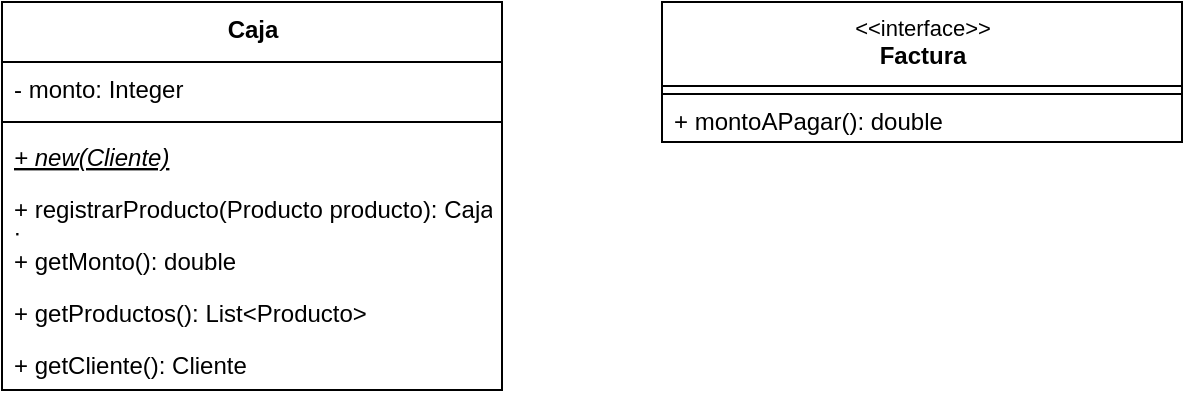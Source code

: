 <mxfile version="18.0.2" type="github">
  <diagram id="ae7LBZ6DJG40jsGKR7rI" name="Page-1">
    <mxGraphModel dx="1635" dy="866" grid="1" gridSize="10" guides="1" tooltips="1" connect="1" arrows="1" fold="1" page="1" pageScale="1" pageWidth="827" pageHeight="1169" math="0" shadow="0">
      <root>
        <mxCell id="0" />
        <mxCell id="1" parent="0" />
        <mxCell id="K2JFEXqpJTepmIrNeF1m-1" value="&lt;span style=&quot;font-size: 12px ; font-weight: 700&quot;&gt;Caja&lt;/span&gt;" style="swimlane;fontStyle=0;align=center;verticalAlign=top;childLayout=stackLayout;horizontal=1;startSize=30;horizontalStack=0;resizeParent=1;resizeParentMax=0;resizeLast=0;collapsible=0;marginBottom=0;html=1;labelBackgroundColor=none;labelBorderColor=none;fontSize=11;" vertex="1" parent="1">
          <mxGeometry x="40" y="100" width="250" height="194" as="geometry" />
        </mxCell>
        <mxCell id="K2JFEXqpJTepmIrNeF1m-2" value="- monto: Integer" style="text;strokeColor=none;fillColor=none;align=left;verticalAlign=top;spacingLeft=4;spacingRight=4;overflow=hidden;rotatable=0;points=[[0,0.5],[1,0.5]];portConstraint=eastwest;" vertex="1" parent="K2JFEXqpJTepmIrNeF1m-1">
          <mxGeometry y="30" width="250" height="26" as="geometry" />
        </mxCell>
        <mxCell id="K2JFEXqpJTepmIrNeF1m-3" value="" style="line;strokeWidth=1;fillColor=none;align=left;verticalAlign=middle;spacingTop=-1;spacingLeft=3;spacingRight=3;rotatable=0;labelPosition=right;points=[];portConstraint=eastwest;labelBackgroundColor=none;labelBorderColor=none;fontSize=11;html=1;" vertex="1" parent="K2JFEXqpJTepmIrNeF1m-1">
          <mxGeometry y="56" width="250" height="8" as="geometry" />
        </mxCell>
        <mxCell id="K2JFEXqpJTepmIrNeF1m-4" value="+ new(Cliente)" style="text;strokeColor=none;fillColor=none;align=left;verticalAlign=top;spacingLeft=4;spacingRight=4;overflow=hidden;rotatable=0;points=[[0,0.5],[1,0.5]];portConstraint=eastwest;fontStyle=6" vertex="1" parent="K2JFEXqpJTepmIrNeF1m-1">
          <mxGeometry y="64" width="250" height="26" as="geometry" />
        </mxCell>
        <mxCell id="K2JFEXqpJTepmIrNeF1m-5" value="+ registrarProducto(Producto producto): Caja&#xa;: " style="text;strokeColor=none;fillColor=none;align=left;verticalAlign=top;spacingLeft=4;spacingRight=4;overflow=hidden;rotatable=0;points=[[0,0.5],[1,0.5]];portConstraint=eastwest;" vertex="1" parent="K2JFEXqpJTepmIrNeF1m-1">
          <mxGeometry y="90" width="250" height="26" as="geometry" />
        </mxCell>
        <mxCell id="K2JFEXqpJTepmIrNeF1m-6" value="+ getMonto(): double" style="text;strokeColor=none;fillColor=none;align=left;verticalAlign=top;spacingLeft=4;spacingRight=4;overflow=hidden;rotatable=0;points=[[0,0.5],[1,0.5]];portConstraint=eastwest;" vertex="1" parent="K2JFEXqpJTepmIrNeF1m-1">
          <mxGeometry y="116" width="250" height="26" as="geometry" />
        </mxCell>
        <mxCell id="K2JFEXqpJTepmIrNeF1m-7" value="+ getProductos(): List&lt;Producto&gt;" style="text;strokeColor=none;fillColor=none;align=left;verticalAlign=top;spacingLeft=4;spacingRight=4;overflow=hidden;rotatable=0;points=[[0,0.5],[1,0.5]];portConstraint=eastwest;" vertex="1" parent="K2JFEXqpJTepmIrNeF1m-1">
          <mxGeometry y="142" width="250" height="26" as="geometry" />
        </mxCell>
        <mxCell id="K2JFEXqpJTepmIrNeF1m-8" value="+ getCliente(): Cliente" style="text;strokeColor=none;fillColor=none;align=left;verticalAlign=top;spacingLeft=4;spacingRight=4;overflow=hidden;rotatable=0;points=[[0,0.5],[1,0.5]];portConstraint=eastwest;" vertex="1" parent="K2JFEXqpJTepmIrNeF1m-1">
          <mxGeometry y="168" width="250" height="26" as="geometry" />
        </mxCell>
        <mxCell id="K2JFEXqpJTepmIrNeF1m-9" value="&amp;lt;&amp;lt;interface&amp;gt;&amp;gt;&lt;br&gt;&lt;span style=&quot;font-size: 12px ; font-weight: 700&quot;&gt;Factura&lt;/span&gt;" style="swimlane;fontStyle=0;align=center;verticalAlign=top;childLayout=stackLayout;horizontal=1;startSize=42;horizontalStack=0;resizeParent=1;resizeParentMax=0;resizeLast=0;collapsible=0;marginBottom=0;html=1;labelBackgroundColor=none;labelBorderColor=none;fontSize=11;" vertex="1" parent="1">
          <mxGeometry x="370" y="100" width="260" height="70" as="geometry" />
        </mxCell>
        <mxCell id="K2JFEXqpJTepmIrNeF1m-10" value="" style="line;strokeWidth=1;fillColor=none;align=left;verticalAlign=middle;spacingTop=-1;spacingLeft=3;spacingRight=3;rotatable=0;labelPosition=right;points=[];portConstraint=eastwest;labelBackgroundColor=none;labelBorderColor=none;fontSize=11;html=1;" vertex="1" parent="K2JFEXqpJTepmIrNeF1m-9">
          <mxGeometry y="42" width="260" height="8" as="geometry" />
        </mxCell>
        <mxCell id="K2JFEXqpJTepmIrNeF1m-11" value="&lt;span style=&quot;font-size: 12px&quot;&gt;+ montoAPagar(): double&lt;/span&gt;" style="text;html=1;strokeColor=none;fillColor=none;align=left;verticalAlign=middle;spacingLeft=4;spacingRight=4;overflow=hidden;rotatable=0;points=[[0,0.5],[1,0.5]];portConstraint=eastwest;labelBackgroundColor=none;labelBorderColor=none;fontSize=11;" vertex="1" parent="K2JFEXqpJTepmIrNeF1m-9">
          <mxGeometry y="50" width="260" height="20" as="geometry" />
        </mxCell>
      </root>
    </mxGraphModel>
  </diagram>
</mxfile>
